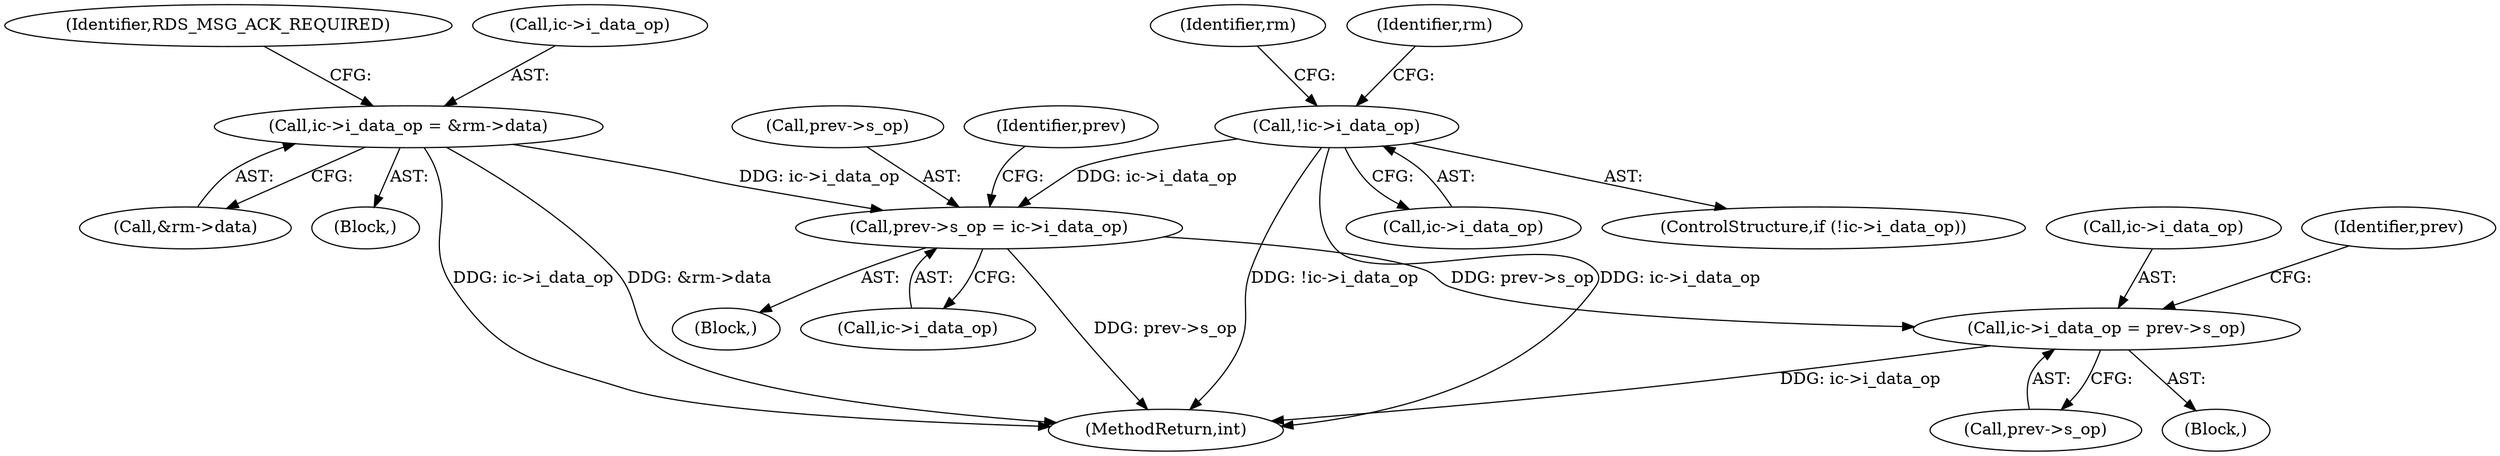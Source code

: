 digraph "0_linux_6094628bfd94323fc1cea05ec2c6affd98c18f7f@pointer" {
"1001000" [label="(Call,ic->i_data_op = prev->s_op)"];
"1000890" [label="(Call,prev->s_op = ic->i_data_op)"];
"1000400" [label="(Call,ic->i_data_op = &rm->data)"];
"1000327" [label="(Call,!ic->i_data_op)"];
"1000326" [label="(ControlStructure,if (!ic->i_data_op))"];
"1000410" [label="(Identifier,RDS_MSG_ACK_REQUIRED)"];
"1000331" [label="(Block,)"];
"1000889" [label="(Block,)"];
"1000404" [label="(Call,&rm->data)"];
"1001009" [label="(Identifier,prev)"];
"1000401" [label="(Call,ic->i_data_op)"];
"1000999" [label="(Block,)"];
"1000894" [label="(Call,ic->i_data_op)"];
"1000891" [label="(Call,prev->s_op)"];
"1000890" [label="(Call,prev->s_op = ic->i_data_op)"];
"1001026" [label="(MethodReturn,int)"];
"1001001" [label="(Call,ic->i_data_op)"];
"1001000" [label="(Call,ic->i_data_op = prev->s_op)"];
"1000900" [label="(Identifier,prev)"];
"1000335" [label="(Identifier,rm)"];
"1000533" [label="(Identifier,rm)"];
"1000328" [label="(Call,ic->i_data_op)"];
"1000400" [label="(Call,ic->i_data_op = &rm->data)"];
"1000327" [label="(Call,!ic->i_data_op)"];
"1001004" [label="(Call,prev->s_op)"];
"1001000" -> "1000999"  [label="AST: "];
"1001000" -> "1001004"  [label="CFG: "];
"1001001" -> "1001000"  [label="AST: "];
"1001004" -> "1001000"  [label="AST: "];
"1001009" -> "1001000"  [label="CFG: "];
"1001000" -> "1001026"  [label="DDG: ic->i_data_op"];
"1000890" -> "1001000"  [label="DDG: prev->s_op"];
"1000890" -> "1000889"  [label="AST: "];
"1000890" -> "1000894"  [label="CFG: "];
"1000891" -> "1000890"  [label="AST: "];
"1000894" -> "1000890"  [label="AST: "];
"1000900" -> "1000890"  [label="CFG: "];
"1000890" -> "1001026"  [label="DDG: prev->s_op"];
"1000400" -> "1000890"  [label="DDG: ic->i_data_op"];
"1000327" -> "1000890"  [label="DDG: ic->i_data_op"];
"1000400" -> "1000331"  [label="AST: "];
"1000400" -> "1000404"  [label="CFG: "];
"1000401" -> "1000400"  [label="AST: "];
"1000404" -> "1000400"  [label="AST: "];
"1000410" -> "1000400"  [label="CFG: "];
"1000400" -> "1001026"  [label="DDG: ic->i_data_op"];
"1000400" -> "1001026"  [label="DDG: &rm->data"];
"1000327" -> "1000326"  [label="AST: "];
"1000327" -> "1000328"  [label="CFG: "];
"1000328" -> "1000327"  [label="AST: "];
"1000335" -> "1000327"  [label="CFG: "];
"1000533" -> "1000327"  [label="CFG: "];
"1000327" -> "1001026"  [label="DDG: ic->i_data_op"];
"1000327" -> "1001026"  [label="DDG: !ic->i_data_op"];
}
